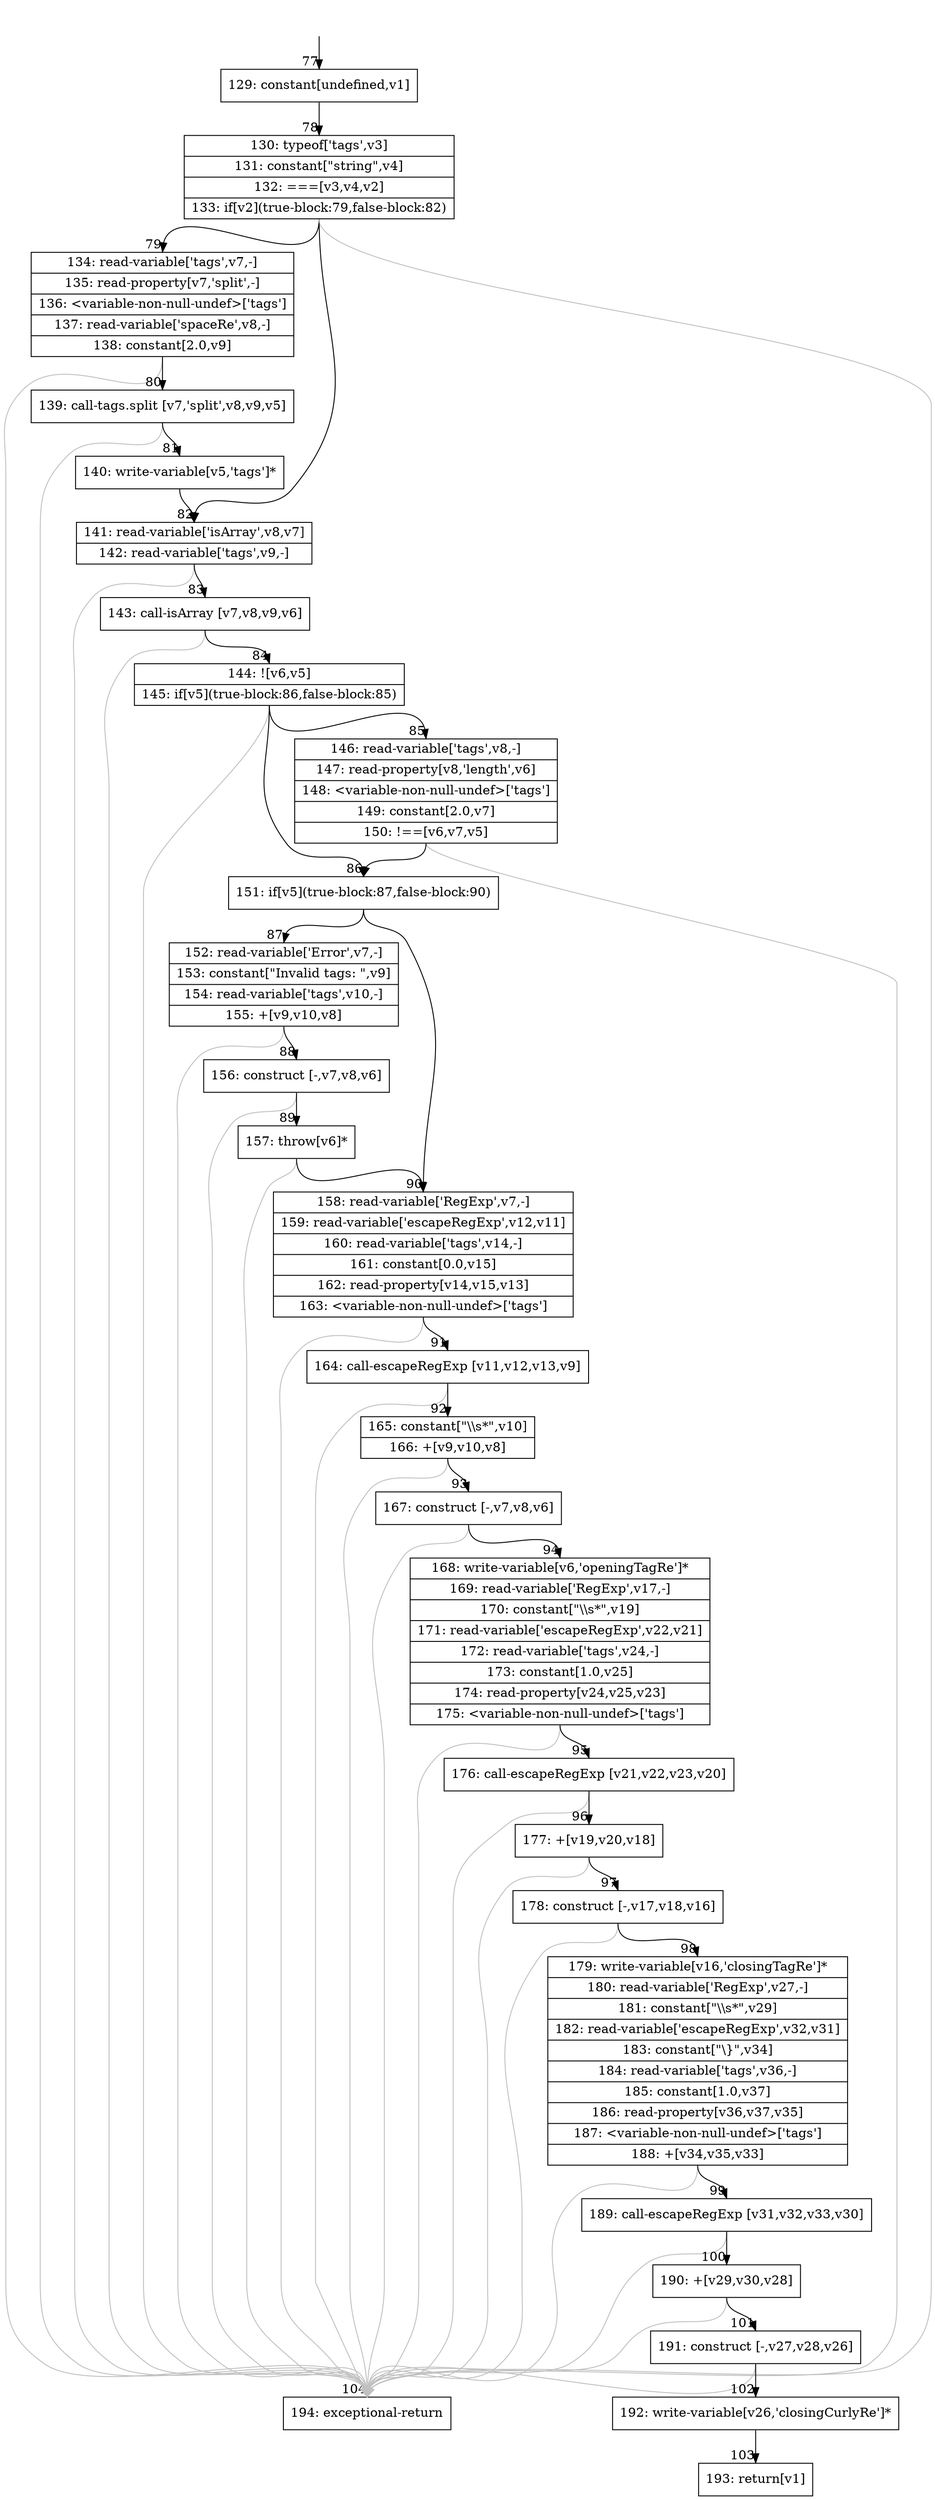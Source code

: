 digraph {
rankdir="TD"
BB_entry12[shape=none,label=""];
BB_entry12 -> BB77 [tailport=s, headport=n, headlabel="    77"]
BB77 [shape=record label="{129: constant[undefined,v1]}" ] 
BB77 -> BB78 [tailport=s, headport=n, headlabel="      78"]
BB78 [shape=record label="{130: typeof['tags',v3]|131: constant[\"string\",v4]|132: ===[v3,v4,v2]|133: if[v2](true-block:79,false-block:82)}" ] 
BB78 -> BB79 [tailport=s, headport=n, headlabel="      79"]
BB78 -> BB82 [tailport=s, headport=n, headlabel="      82"]
BB78 -> BB104 [tailport=s, headport=n, color=gray, headlabel="      104"]
BB79 [shape=record label="{134: read-variable['tags',v7,-]|135: read-property[v7,'split',-]|136: \<variable-non-null-undef\>['tags']|137: read-variable['spaceRe',v8,-]|138: constant[2.0,v9]}" ] 
BB79 -> BB80 [tailport=s, headport=n, headlabel="      80"]
BB79 -> BB104 [tailport=s, headport=n, color=gray]
BB80 [shape=record label="{139: call-tags.split [v7,'split',v8,v9,v5]}" ] 
BB80 -> BB81 [tailport=s, headport=n, headlabel="      81"]
BB80 -> BB104 [tailport=s, headport=n, color=gray]
BB81 [shape=record label="{140: write-variable[v5,'tags']*}" ] 
BB81 -> BB82 [tailport=s, headport=n]
BB82 [shape=record label="{141: read-variable['isArray',v8,v7]|142: read-variable['tags',v9,-]}" ] 
BB82 -> BB83 [tailport=s, headport=n, headlabel="      83"]
BB82 -> BB104 [tailport=s, headport=n, color=gray]
BB83 [shape=record label="{143: call-isArray [v7,v8,v9,v6]}" ] 
BB83 -> BB84 [tailport=s, headport=n, headlabel="      84"]
BB83 -> BB104 [tailport=s, headport=n, color=gray]
BB84 [shape=record label="{144: ![v6,v5]|145: if[v5](true-block:86,false-block:85)}" ] 
BB84 -> BB86 [tailport=s, headport=n, headlabel="      86"]
BB84 -> BB85 [tailport=s, headport=n, headlabel="      85"]
BB84 -> BB104 [tailport=s, headport=n, color=gray]
BB85 [shape=record label="{146: read-variable['tags',v8,-]|147: read-property[v8,'length',v6]|148: \<variable-non-null-undef\>['tags']|149: constant[2.0,v7]|150: !==[v6,v7,v5]}" ] 
BB85 -> BB86 [tailport=s, headport=n]
BB85 -> BB104 [tailport=s, headport=n, color=gray]
BB86 [shape=record label="{151: if[v5](true-block:87,false-block:90)}" ] 
BB86 -> BB87 [tailport=s, headport=n, headlabel="      87"]
BB86 -> BB90 [tailport=s, headport=n, headlabel="      90"]
BB87 [shape=record label="{152: read-variable['Error',v7,-]|153: constant[\"Invalid tags: \",v9]|154: read-variable['tags',v10,-]|155: +[v9,v10,v8]}" ] 
BB87 -> BB88 [tailport=s, headport=n, headlabel="      88"]
BB87 -> BB104 [tailport=s, headport=n, color=gray]
BB88 [shape=record label="{156: construct [-,v7,v8,v6]}" ] 
BB88 -> BB89 [tailport=s, headport=n, headlabel="      89"]
BB88 -> BB104 [tailport=s, headport=n, color=gray]
BB89 [shape=record label="{157: throw[v6]*}" ] 
BB89 -> BB90 [tailport=s, headport=n]
BB89 -> BB104 [tailport=s, headport=n, color=gray]
BB90 [shape=record label="{158: read-variable['RegExp',v7,-]|159: read-variable['escapeRegExp',v12,v11]|160: read-variable['tags',v14,-]|161: constant[0.0,v15]|162: read-property[v14,v15,v13]|163: \<variable-non-null-undef\>['tags']}" ] 
BB90 -> BB91 [tailport=s, headport=n, headlabel="      91"]
BB90 -> BB104 [tailport=s, headport=n, color=gray]
BB91 [shape=record label="{164: call-escapeRegExp [v11,v12,v13,v9]}" ] 
BB91 -> BB92 [tailport=s, headport=n, headlabel="      92"]
BB91 -> BB104 [tailport=s, headport=n, color=gray]
BB92 [shape=record label="{165: constant[\"\\\\s*\",v10]|166: +[v9,v10,v8]}" ] 
BB92 -> BB93 [tailport=s, headport=n, headlabel="      93"]
BB92 -> BB104 [tailport=s, headport=n, color=gray]
BB93 [shape=record label="{167: construct [-,v7,v8,v6]}" ] 
BB93 -> BB94 [tailport=s, headport=n, headlabel="      94"]
BB93 -> BB104 [tailport=s, headport=n, color=gray]
BB94 [shape=record label="{168: write-variable[v6,'openingTagRe']*|169: read-variable['RegExp',v17,-]|170: constant[\"\\\\s*\",v19]|171: read-variable['escapeRegExp',v22,v21]|172: read-variable['tags',v24,-]|173: constant[1.0,v25]|174: read-property[v24,v25,v23]|175: \<variable-non-null-undef\>['tags']}" ] 
BB94 -> BB95 [tailport=s, headport=n, headlabel="      95"]
BB94 -> BB104 [tailport=s, headport=n, color=gray]
BB95 [shape=record label="{176: call-escapeRegExp [v21,v22,v23,v20]}" ] 
BB95 -> BB96 [tailport=s, headport=n, headlabel="      96"]
BB95 -> BB104 [tailport=s, headport=n, color=gray]
BB96 [shape=record label="{177: +[v19,v20,v18]}" ] 
BB96 -> BB97 [tailport=s, headport=n, headlabel="      97"]
BB96 -> BB104 [tailport=s, headport=n, color=gray]
BB97 [shape=record label="{178: construct [-,v17,v18,v16]}" ] 
BB97 -> BB98 [tailport=s, headport=n, headlabel="      98"]
BB97 -> BB104 [tailport=s, headport=n, color=gray]
BB98 [shape=record label="{179: write-variable[v16,'closingTagRe']*|180: read-variable['RegExp',v27,-]|181: constant[\"\\\\s*\",v29]|182: read-variable['escapeRegExp',v32,v31]|183: constant[\"\\\}\",v34]|184: read-variable['tags',v36,-]|185: constant[1.0,v37]|186: read-property[v36,v37,v35]|187: \<variable-non-null-undef\>['tags']|188: +[v34,v35,v33]}" ] 
BB98 -> BB99 [tailport=s, headport=n, headlabel="      99"]
BB98 -> BB104 [tailport=s, headport=n, color=gray]
BB99 [shape=record label="{189: call-escapeRegExp [v31,v32,v33,v30]}" ] 
BB99 -> BB100 [tailport=s, headport=n, headlabel="      100"]
BB99 -> BB104 [tailport=s, headport=n, color=gray]
BB100 [shape=record label="{190: +[v29,v30,v28]}" ] 
BB100 -> BB101 [tailport=s, headport=n, headlabel="      101"]
BB100 -> BB104 [tailport=s, headport=n, color=gray]
BB101 [shape=record label="{191: construct [-,v27,v28,v26]}" ] 
BB101 -> BB102 [tailport=s, headport=n, headlabel="      102"]
BB101 -> BB104 [tailport=s, headport=n, color=gray]
BB102 [shape=record label="{192: write-variable[v26,'closingCurlyRe']*}" ] 
BB102 -> BB103 [tailport=s, headport=n, headlabel="      103"]
BB103 [shape=record label="{193: return[v1]}" ] 
BB104 [shape=record label="{194: exceptional-return}" ] 
//#$~ 120
}
